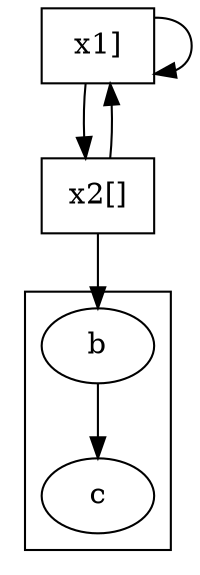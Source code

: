 digraph test {
node1 [label="x1]", shape="box"];
node2 [label="x2[]", shape="box"];
subgraph cluster1 {b -> c};
node1 -> node1;
node2 -> node1;
node1 -> node2;
node2 -> b;
}
